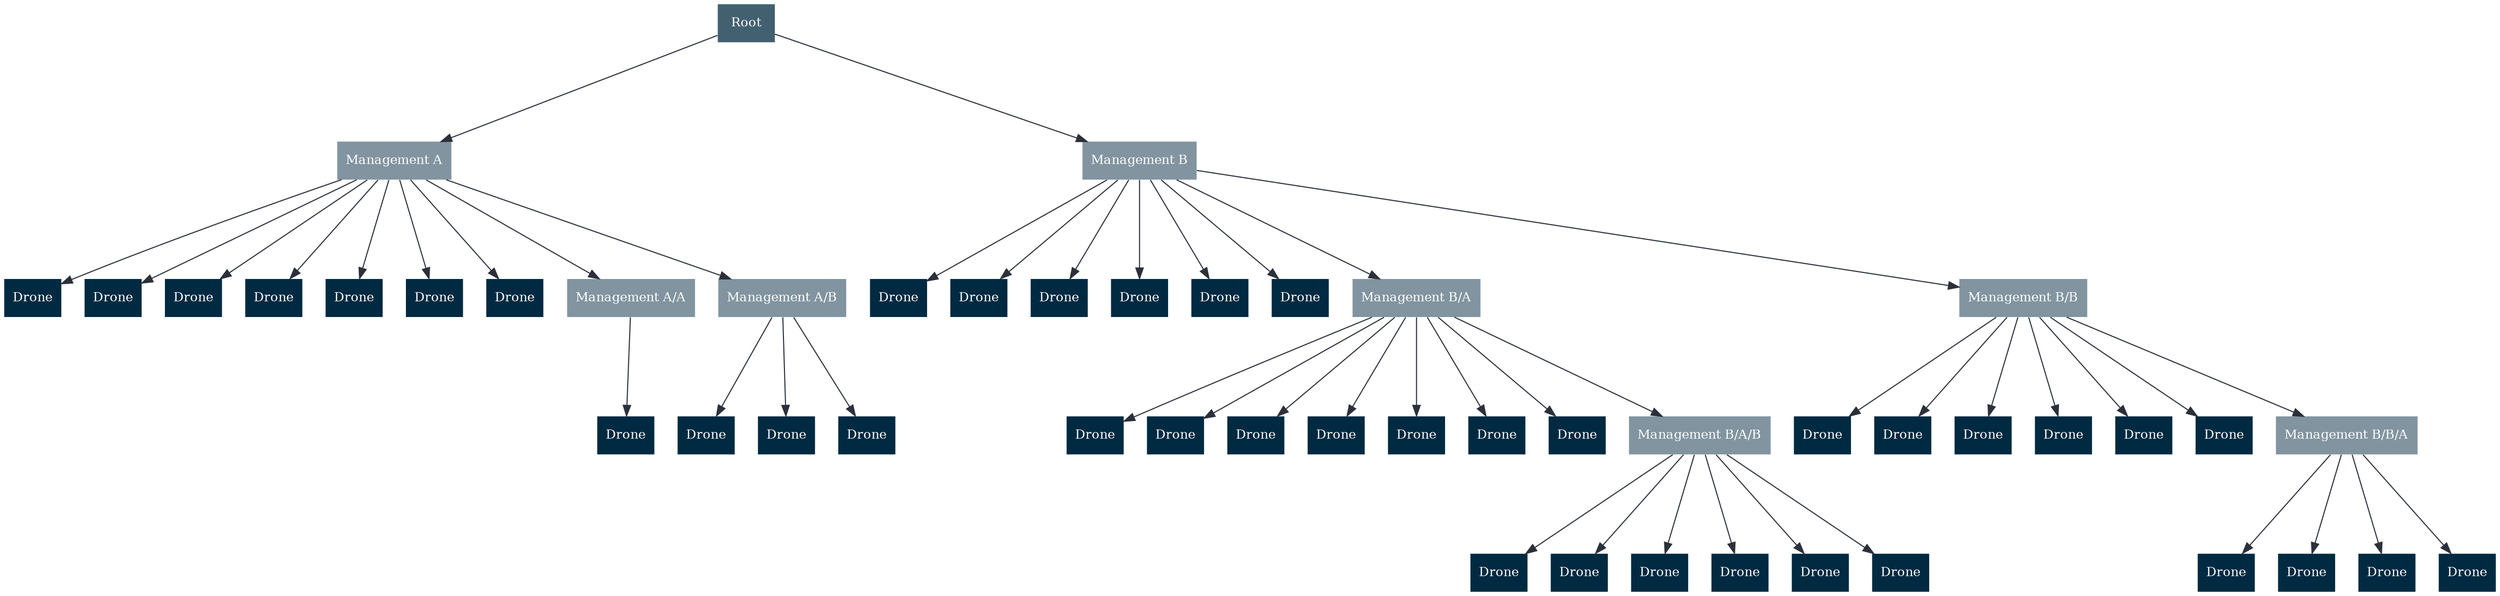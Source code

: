 digraph G {
    // layout="dot"; // circo, dot, fdp, neato, osage, sfdp, twopi
    rankdir="TB";
    splines=true;
    overlap=false;
    // K=0.6;
    // sep="+50,50"; // increase this to make the graph more spread out
    nodesep="0.3";
    ranksep="1.3";
    labelloc="t";
    fontname="Lato";
    node [ shape="plaintext" style="filled, rounded" fontsize=12]
    edge [ fontname="Lato" color="#2B303A" fontsize=8]

  node [style="filled, dashed" fillcolor="#002a41" fontcolor="#ffffff" penwidth=1 color="#dddddd"]; {
            drone_01[label="Drone"];
            drone_02[label="Drone"];
            drone_03[label="Drone"];
            drone_04[label="Drone"];
            drone_05[label="Drone"];
            drone_06[label="Drone"];
            drone_07[label="Drone"];
            drone_08[label="Drone"];
            drone_09[label="Drone"];
            drone_10[label="Drone"];
            drone_11[label="Drone"];
            drone_12[label="Drone"];
            drone_13[label="Drone"];
            drone_14[label="Drone"];
            drone_15[label="Drone"];
            drone_16[label="Drone"];
            drone_17[label="Drone"];
            drone_18[label="Drone"];
            drone_19[label="Drone"];
            drone_20[label="Drone"];
            drone_21[label="Drone"];
            drone_22[label="Drone"];
            drone_23[label="Drone"];
            drone_24[label="Drone"];
            drone_25[label="Drone"];
            drone_26[label="Drone"];
            drone_27[label="Drone"];
            drone_28[label="Drone"];
            drone_29[label="Drone"];
            drone_30[label="Drone"];
            drone_31[label="Drone"];
            drone_32[label="Drone"];
            drone_33[label="Drone"];
            drone_34[label="Drone"];
            drone_35[label="Drone"];
            drone_36[label="Drone"];
            drone_37[label="Drone"];
            drone_38[label="Drone"];
            drone_39[label="Drone"];
            drone_40[label="Drone"];
    }
  node [style="filled, dashed" fillcolor="#224558" fontcolor="#ffffff" penwidth=1 color="#dddddd"]; {
    }
  node [style="filled, dashed" fillcolor="#426070" fontcolor="#ffffff" penwidth=1 color="#dddddd"]; {
            root[label="Root"];
    }
  node [style="filled, dashed" fillcolor="#8194a0" fontcolor="#ffffff" penwidth=1 color="#dddddd"]; {
            mgmt_a[label="Management A"];
            mgmt_a_a[label="Management A/A"];
            mgmt_a_b[label="Management A/B"];
            mgmt_b[label="Management B"];
            mgmt_b_a[label="Management B/A"];
            mgmt_b_a_b[label="Management B/A/B"];
            mgmt_b_b[label="Management B/B"];
            mgmt_b_b_a[label="Management B/B/A"];
    }

node [style="filled, rounded" fillcolor="#dddddd" fontcolor="#000000"];

      root -> mgmt_a;
      mgmt_a -> mgmt_a_a;
      mgmt_a -> mgmt_a_b;
      root -> mgmt_b;
      mgmt_b -> mgmt_b_a;
      mgmt_b_a -> mgmt_b_a_b;
      mgmt_b -> mgmt_b_b;
      mgmt_b_b -> mgmt_b_b_a;
      mgmt_a -> drone_01;
      mgmt_a_a -> drone_02;
      mgmt_a_b -> drone_03;
      mgmt_a_b -> drone_04;
      mgmt_a_b -> drone_05;
      mgmt_b_a -> drone_06;
      mgmt_b_a -> drone_07;
      mgmt_b_a -> drone_08;
      mgmt_b_a -> drone_09;
      mgmt_b_a -> drone_10;
      mgmt_b_a -> drone_11;
      mgmt_b_a -> drone_12;
      mgmt_b_b -> drone_13;
      mgmt_b_b -> drone_14;
      mgmt_b_b -> drone_15;
      mgmt_b_b -> drone_16;
      mgmt_b_b -> drone_17;
      mgmt_b_b -> drone_18;
      mgmt_a -> drone_19;
      mgmt_a -> drone_20;
      mgmt_a -> drone_21;
      mgmt_a -> drone_22;
      mgmt_a -> drone_23;
      mgmt_a -> drone_24;
      mgmt_b -> drone_25;
      mgmt_b -> drone_26;
      mgmt_b -> drone_27;
      mgmt_b -> drone_28;
      mgmt_b -> drone_29;
      mgmt_b -> drone_30;
      mgmt_b_a_b -> drone_31;
      mgmt_b_a_b -> drone_32;
      mgmt_b_a_b -> drone_33;
      mgmt_b_a_b -> drone_34;
      mgmt_b_a_b -> drone_35;
      mgmt_b_a_b -> drone_36;
      mgmt_b_b_a -> drone_37;
      mgmt_b_b_a -> drone_38;
      mgmt_b_b_a -> drone_39;
      mgmt_b_b_a -> drone_40;
}
